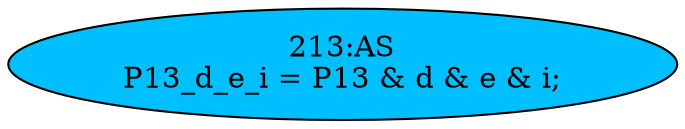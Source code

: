 strict digraph "" {
	node [label="\N"];
	"213:AS"	 [ast="<pyverilog.vparser.ast.Assign object at 0x7f14ceedf7d0>",
		def_var="['P13_d_e_i']",
		fillcolor=deepskyblue,
		label="213:AS
P13_d_e_i = P13 & d & e & i;",
		statements="[]",
		style=filled,
		typ=Assign,
		use_var="['P13', 'd', 'e', 'i']"];
}
